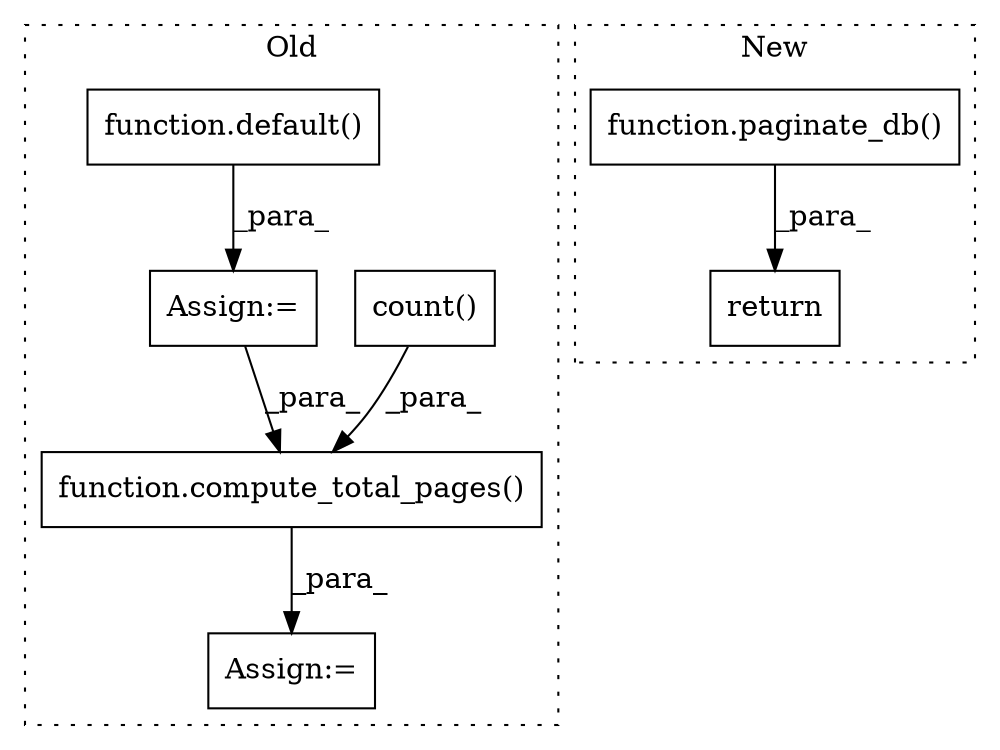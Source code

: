 digraph G {
subgraph cluster0 {
1 [label="count()" a="75" s="11463" l="13" shape="box"];
3 [label="Assign:=" a="68" s="11440" l="3" shape="box"];
5 [label="function.default()" a="75" s="11387,11423" l="8,1" shape="box"];
6 [label="function.compute_total_pages()" a="75" s="11443,11487" l="20,1" shape="box"];
7 [label="Assign:=" a="68" s="11384" l="3" shape="box"];
label = "Old";
style="dotted";
}
subgraph cluster1 {
2 [label="return" a="93" s="10552" l="7" shape="box"];
4 [label="function.paginate_db()" a="75" s="10559,10618" l="12,1" shape="box"];
label = "New";
style="dotted";
}
1 -> 6 [label="_para_"];
4 -> 2 [label="_para_"];
5 -> 7 [label="_para_"];
6 -> 3 [label="_para_"];
7 -> 6 [label="_para_"];
}